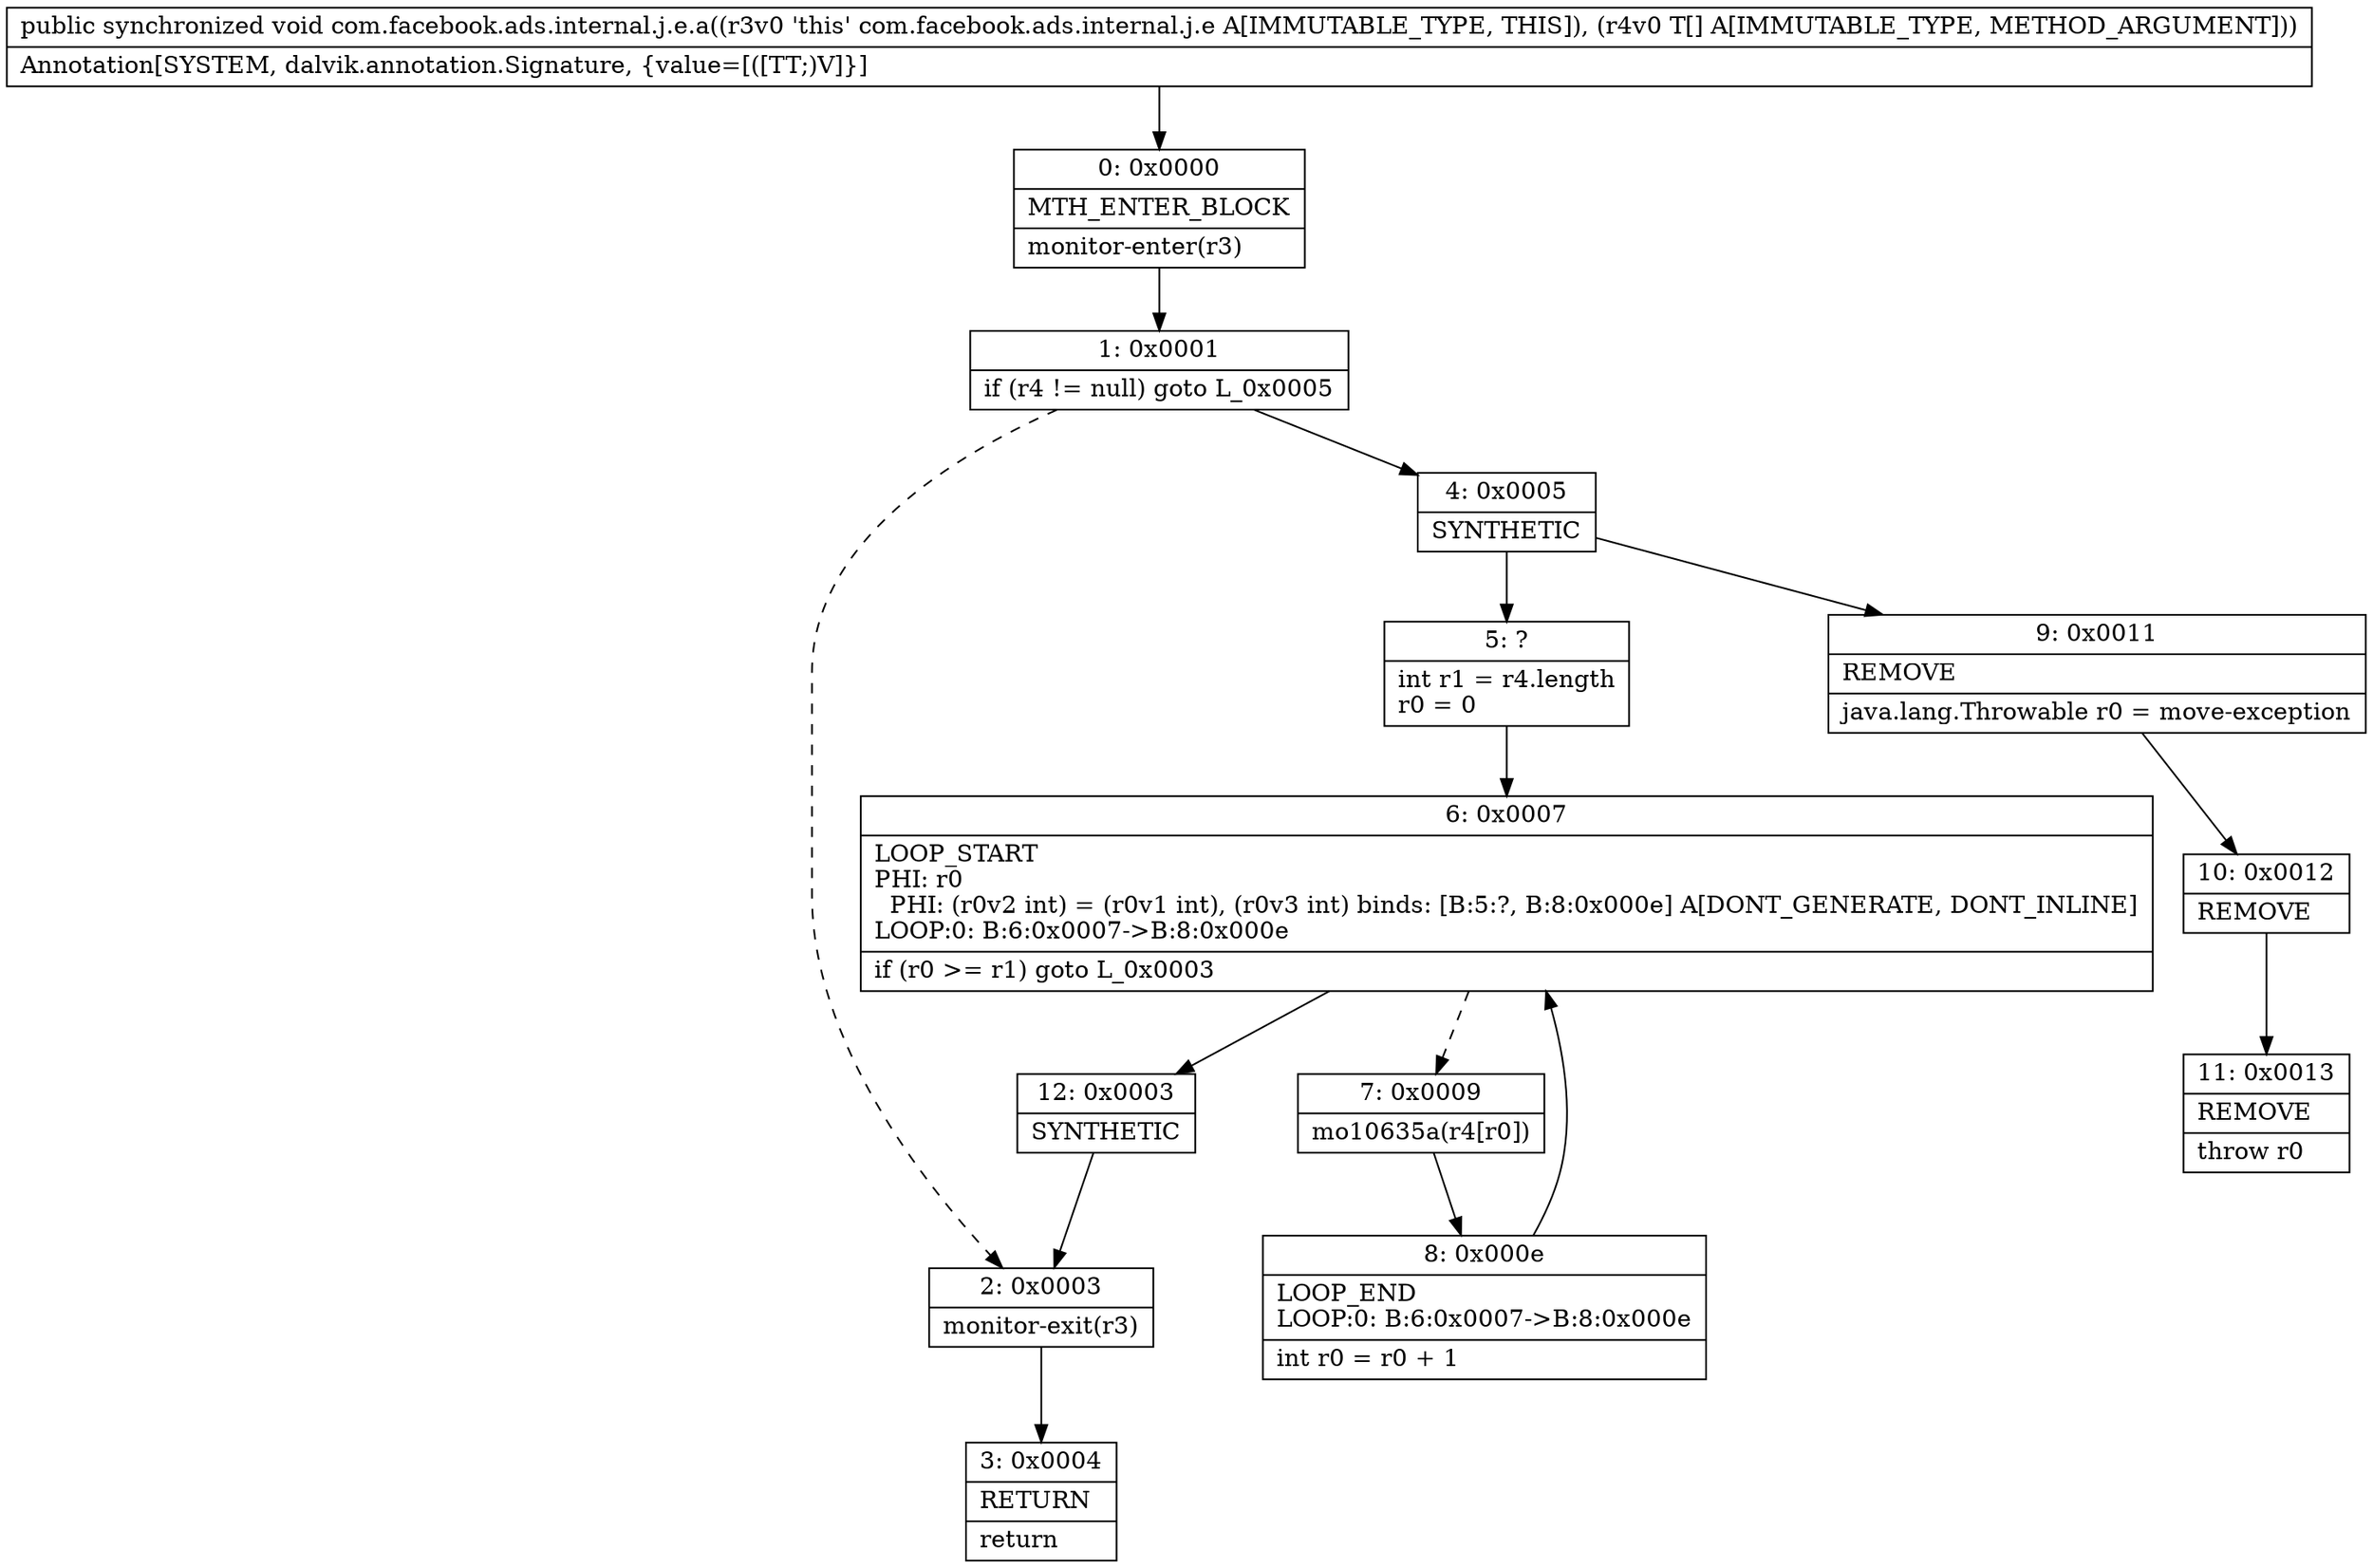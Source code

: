 digraph "CFG forcom.facebook.ads.internal.j.e.a([Lcom\/facebook\/ads\/internal\/j\/f;)V" {
Node_0 [shape=record,label="{0\:\ 0x0000|MTH_ENTER_BLOCK\l|monitor\-enter(r3)\l}"];
Node_1 [shape=record,label="{1\:\ 0x0001|if (r4 != null) goto L_0x0005\l}"];
Node_2 [shape=record,label="{2\:\ 0x0003|monitor\-exit(r3)\l}"];
Node_3 [shape=record,label="{3\:\ 0x0004|RETURN\l|return\l}"];
Node_4 [shape=record,label="{4\:\ 0x0005|SYNTHETIC\l}"];
Node_5 [shape=record,label="{5\:\ ?|int r1 = r4.length\lr0 = 0\l}"];
Node_6 [shape=record,label="{6\:\ 0x0007|LOOP_START\lPHI: r0 \l  PHI: (r0v2 int) = (r0v1 int), (r0v3 int) binds: [B:5:?, B:8:0x000e] A[DONT_GENERATE, DONT_INLINE]\lLOOP:0: B:6:0x0007\-\>B:8:0x000e\l|if (r0 \>= r1) goto L_0x0003\l}"];
Node_7 [shape=record,label="{7\:\ 0x0009|mo10635a(r4[r0])\l}"];
Node_8 [shape=record,label="{8\:\ 0x000e|LOOP_END\lLOOP:0: B:6:0x0007\-\>B:8:0x000e\l|int r0 = r0 + 1\l}"];
Node_9 [shape=record,label="{9\:\ 0x0011|REMOVE\l|java.lang.Throwable r0 = move\-exception\l}"];
Node_10 [shape=record,label="{10\:\ 0x0012|REMOVE\l}"];
Node_11 [shape=record,label="{11\:\ 0x0013|REMOVE\l|throw r0\l}"];
Node_12 [shape=record,label="{12\:\ 0x0003|SYNTHETIC\l}"];
MethodNode[shape=record,label="{public synchronized void com.facebook.ads.internal.j.e.a((r3v0 'this' com.facebook.ads.internal.j.e A[IMMUTABLE_TYPE, THIS]), (r4v0 T[] A[IMMUTABLE_TYPE, METHOD_ARGUMENT]))  | Annotation[SYSTEM, dalvik.annotation.Signature, \{value=[([TT;)V]\}]\l}"];
MethodNode -> Node_0;
Node_0 -> Node_1;
Node_1 -> Node_2[style=dashed];
Node_1 -> Node_4;
Node_2 -> Node_3;
Node_4 -> Node_5;
Node_4 -> Node_9;
Node_5 -> Node_6;
Node_6 -> Node_7[style=dashed];
Node_6 -> Node_12;
Node_7 -> Node_8;
Node_8 -> Node_6;
Node_9 -> Node_10;
Node_10 -> Node_11;
Node_12 -> Node_2;
}

